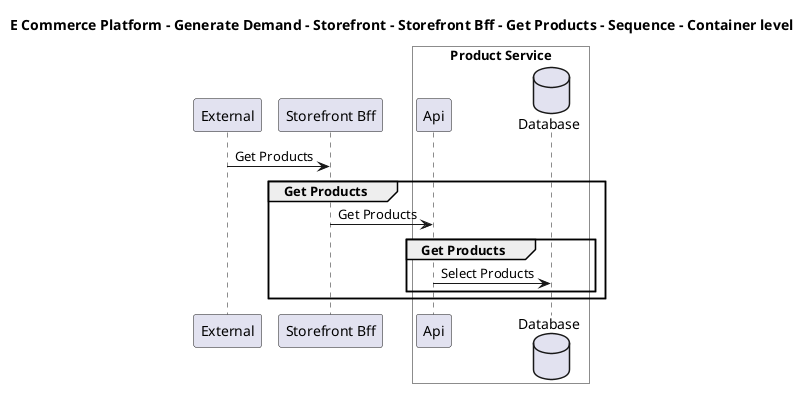 @startuml

title E Commerce Platform - Generate Demand - Storefront - Storefront Bff - Get Products - Sequence - Container level

participant "External" as C4InterFlow.SoftwareSystems.ExternalSystem
participant "Storefront Bff" as ECommercePlatform.GenerateDemand.Storefront.SoftwareSystems.StorefrontBff

box "Product Service" #White
    participant "Api" as ECommercePlatform.CreateProduct.ProductInformationManagement.SoftwareSystems.ProductService.Containers.Api
    database "Database" as ECommercePlatform.CreateProduct.ProductInformationManagement.SoftwareSystems.ProductService.Containers.Database
end box


C4InterFlow.SoftwareSystems.ExternalSystem -> ECommercePlatform.GenerateDemand.Storefront.SoftwareSystems.StorefrontBff : Get Products
group Get Products
ECommercePlatform.GenerateDemand.Storefront.SoftwareSystems.StorefrontBff -> ECommercePlatform.CreateProduct.ProductInformationManagement.SoftwareSystems.ProductService.Containers.Api : Get Products
group Get Products
ECommercePlatform.CreateProduct.ProductInformationManagement.SoftwareSystems.ProductService.Containers.Api -> ECommercePlatform.CreateProduct.ProductInformationManagement.SoftwareSystems.ProductService.Containers.Database : Select Products
end
end


@enduml
